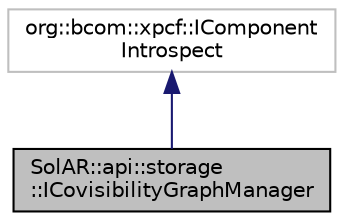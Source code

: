 digraph "SolAR::api::storage::ICovisibilityGraphManager"
{
 // LATEX_PDF_SIZE
  edge [fontname="Helvetica",fontsize="10",labelfontname="Helvetica",labelfontsize="10"];
  node [fontname="Helvetica",fontsize="10",shape=record];
  Node1 [label="SolAR::api::storage\l::ICovisibilityGraphManager",height=0.2,width=0.4,color="black", fillcolor="grey75", style="filled", fontcolor="black",tooltip="Allows to store the covisibility graph between keyframes. UUID: 15455f5a-0e99-49e5-a3fb-39de3eeb5b9b"];
  Node2 -> Node1 [dir="back",color="midnightblue",fontsize="10",style="solid",fontname="Helvetica"];
  Node2 [label="org::bcom::xpcf::IComponent\lIntrospect",height=0.2,width=0.4,color="grey75", fillcolor="white", style="filled",tooltip=" "];
}
